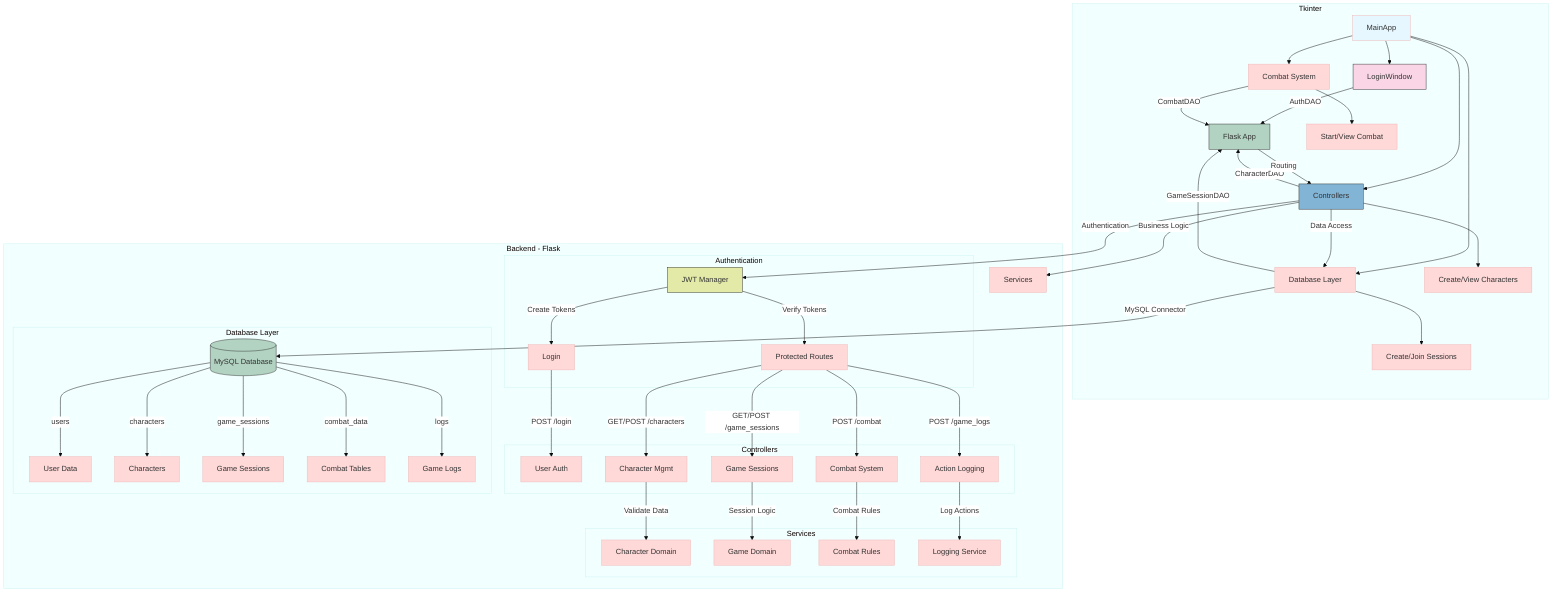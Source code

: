 %%{init: {'theme': 'base', 'themeVariables': { 'primaryColor': '#ffd8d8', 'edgeLabelBackground':'#ffffff'}}}%%
graph TD
    subgraph Frontend[Tkinter]
        A[MainApp] --> B[LoginWindow]
        A --> C[Character Manager]
        A --> D[Game Session Manager]
        A --> E[Combat System]
        
        B -->|AuthDAO| F[Backend]
        C -->|CharacterDAO| F
        D -->|GameSessionDAO| F
        E -->|CombatDAO| F
        
        C --> G[Create/View Characters]
        D --> H[Create/Join Sessions]
        E --> I[Start/View Combat]
    end

    subgraph Backend[Backend - Flask]
        F[Flask App] -->|Routing| C[Controllers]
        C -->|Authentication| J[JWT Manager]
        C -->|Data Access| D[Database Layer]
        C -->|Business Logic| S[Services]
        
        subgraph Authentication
            J -->|Create Tokens| L[Login]
            J -->|Verify Tokens| P[Protected Routes]
        end

        subgraph Controllers
            L -->|POST /login| U[User Auth]
            P -->|GET/POST /characters| CH[Character Mgmt]
            P -->|GET/POST /game_sessions| GS[Game Sessions]
            P -->|POST /combat| CM[Combat System]
            P -->|POST /game_logs| GL[Action Logging]
        end

        subgraph Services
            CH -->|Validate Data| CD[Character Domain]
            GS -->|Session Logic| GD[Game Domain]
            CM -->|Combat Rules| CR[Combat Rules]
            GL -->|Log Actions| LD[Logging Service]
        end

        subgraph Database Layer
            D -->|MySQL Connector| DB[(MySQL Database)]
            DB -->|users| UD[User Data]
            DB -->|characters| CDB[Characters]
            DB -->|game_sessions| GDB[Game Sessions]
            DB -->|combat_data| CMDB[Combat Tables]
            DB -->|logs| LDB[Game Logs]
        end
    end

    style A fill:#e6f7ff
    style B fill:#f9d5e5,stroke:#333
    style J fill:#e3eaa7,stroke:#333
    style DB fill:#b2d3c2,stroke:#333
    style F fill:#b2d3c2,stroke:#333
    style C fill:#82b4d6,stroke:#333